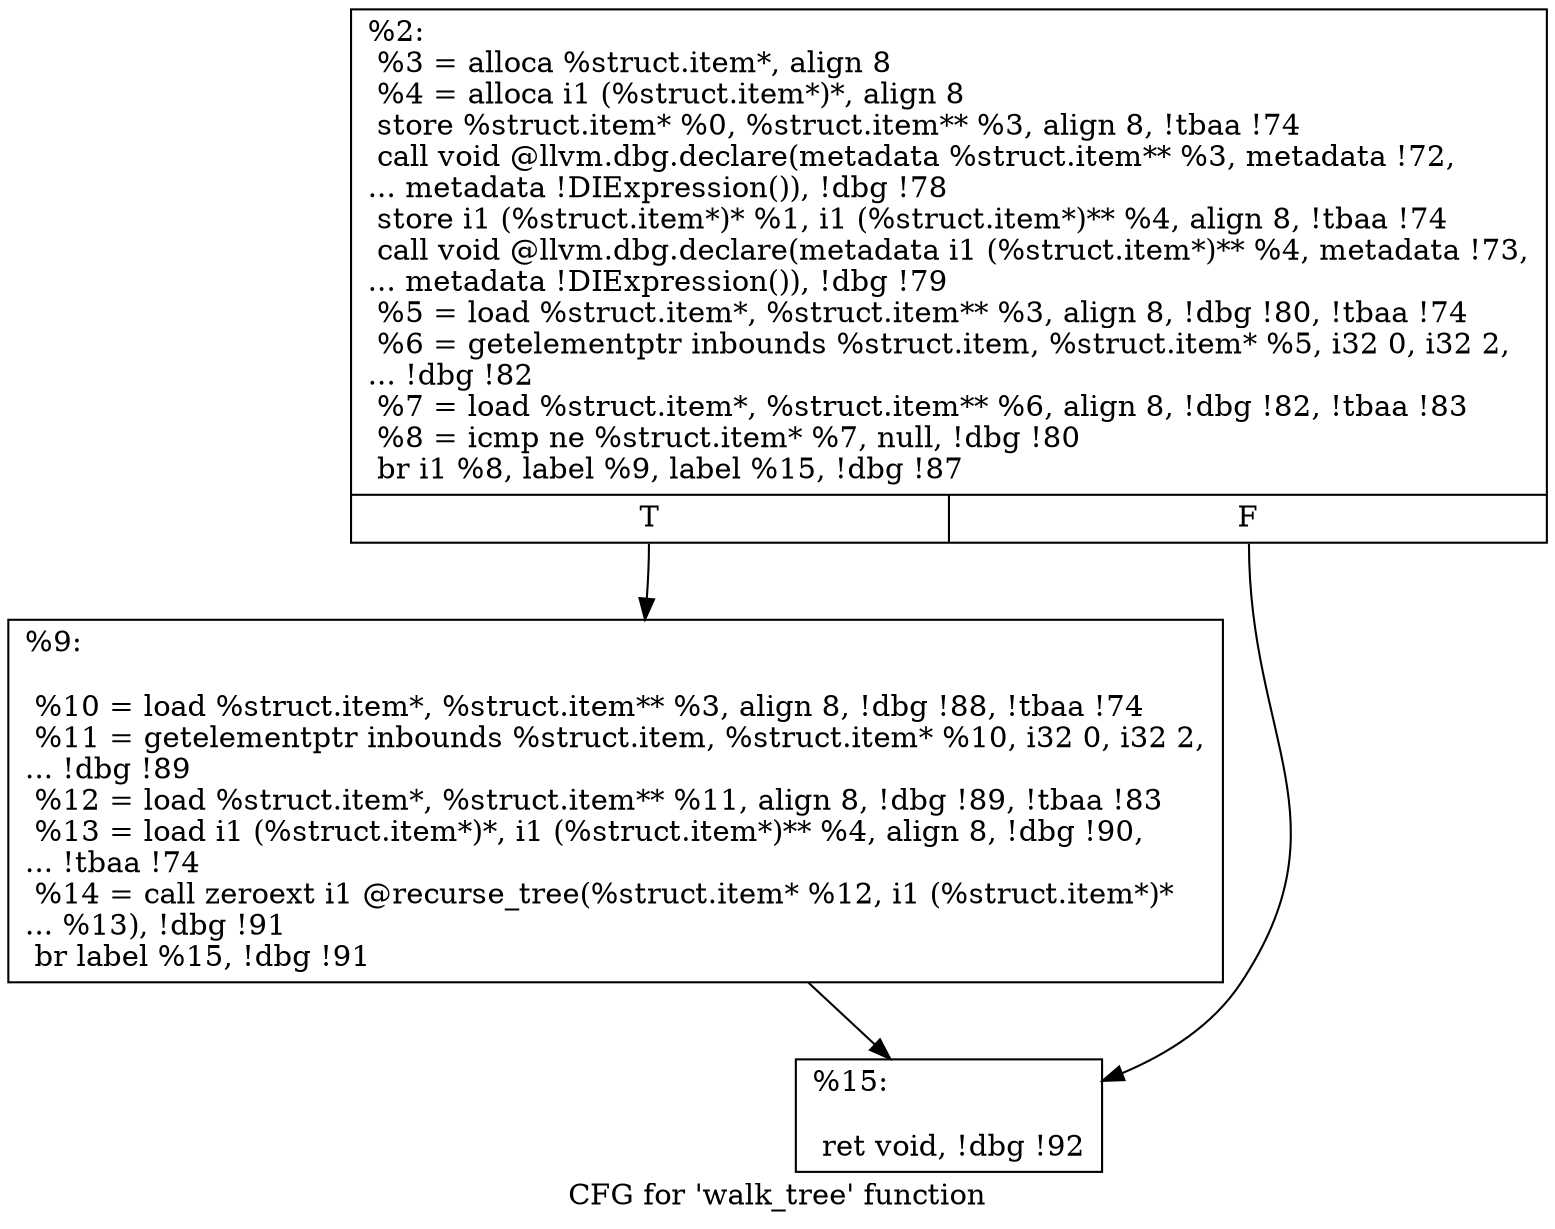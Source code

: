 digraph "CFG for 'walk_tree' function" {
	label="CFG for 'walk_tree' function";

	Node0x2844910 [shape=record,label="{%2:\l  %3 = alloca %struct.item*, align 8\l  %4 = alloca i1 (%struct.item*)*, align 8\l  store %struct.item* %0, %struct.item** %3, align 8, !tbaa !74\l  call void @llvm.dbg.declare(metadata %struct.item** %3, metadata !72,\l... metadata !DIExpression()), !dbg !78\l  store i1 (%struct.item*)* %1, i1 (%struct.item*)** %4, align 8, !tbaa !74\l  call void @llvm.dbg.declare(metadata i1 (%struct.item*)** %4, metadata !73,\l... metadata !DIExpression()), !dbg !79\l  %5 = load %struct.item*, %struct.item** %3, align 8, !dbg !80, !tbaa !74\l  %6 = getelementptr inbounds %struct.item, %struct.item* %5, i32 0, i32 2,\l... !dbg !82\l  %7 = load %struct.item*, %struct.item** %6, align 8, !dbg !82, !tbaa !83\l  %8 = icmp ne %struct.item* %7, null, !dbg !80\l  br i1 %8, label %9, label %15, !dbg !87\l|{<s0>T|<s1>F}}"];
	Node0x2844910:s0 -> Node0x2846980;
	Node0x2844910:s1 -> Node0x28469d0;
	Node0x2846980 [shape=record,label="{%9:\l\l  %10 = load %struct.item*, %struct.item** %3, align 8, !dbg !88, !tbaa !74\l  %11 = getelementptr inbounds %struct.item, %struct.item* %10, i32 0, i32 2,\l... !dbg !89\l  %12 = load %struct.item*, %struct.item** %11, align 8, !dbg !89, !tbaa !83\l  %13 = load i1 (%struct.item*)*, i1 (%struct.item*)** %4, align 8, !dbg !90,\l... !tbaa !74\l  %14 = call zeroext i1 @recurse_tree(%struct.item* %12, i1 (%struct.item*)*\l... %13), !dbg !91\l  br label %15, !dbg !91\l}"];
	Node0x2846980 -> Node0x28469d0;
	Node0x28469d0 [shape=record,label="{%15:\l\l  ret void, !dbg !92\l}"];
}
